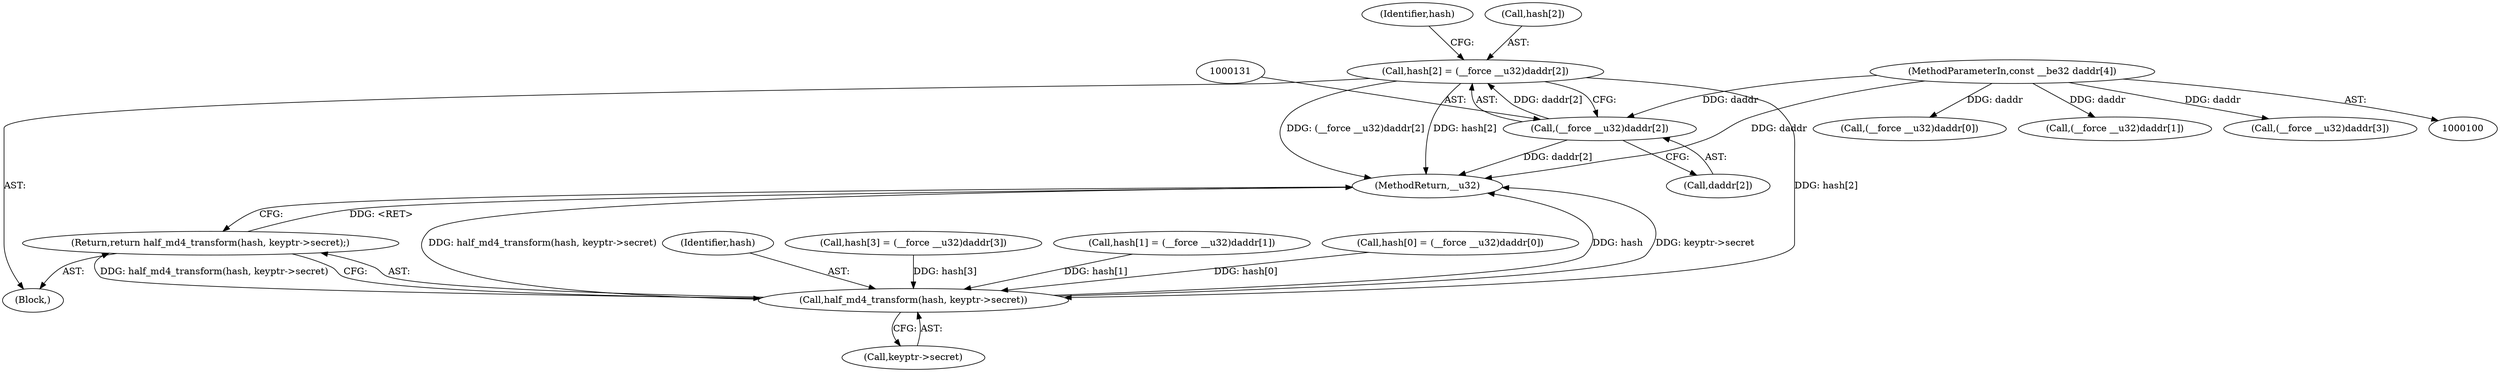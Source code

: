 digraph "1_linux_6e5714eaf77d79ae1c8b47e3e040ff5411b717ec_5@array" {
"1000126" [label="(Call,hash[2] = (__force __u32)daddr[2])"];
"1000130" [label="(Call,(__force __u32)daddr[2])"];
"1000101" [label="(MethodParameterIn,const __be32 daddr[4])"];
"1000145" [label="(Call,half_md4_transform(hash, keyptr->secret))"];
"1000144" [label="(Return,return half_md4_transform(hash, keyptr->secret);)"];
"1000150" [label="(MethodReturn,__u32)"];
"1000137" [label="(Identifier,hash)"];
"1000127" [label="(Call,hash[2])"];
"1000101" [label="(MethodParameterIn,const __be32 daddr[4])"];
"1000102" [label="(Block,)"];
"1000145" [label="(Call,half_md4_transform(hash, keyptr->secret))"];
"1000132" [label="(Call,daddr[2])"];
"1000126" [label="(Call,hash[2] = (__force __u32)daddr[2])"];
"1000112" [label="(Call,(__force __u32)daddr[0])"];
"1000121" [label="(Call,(__force __u32)daddr[1])"];
"1000147" [label="(Call,keyptr->secret)"];
"1000146" [label="(Identifier,hash)"];
"1000135" [label="(Call,hash[3] = (__force __u32)daddr[3])"];
"1000139" [label="(Call,(__force __u32)daddr[3])"];
"1000117" [label="(Call,hash[1] = (__force __u32)daddr[1])"];
"1000108" [label="(Call,hash[0] = (__force __u32)daddr[0])"];
"1000144" [label="(Return,return half_md4_transform(hash, keyptr->secret);)"];
"1000130" [label="(Call,(__force __u32)daddr[2])"];
"1000126" -> "1000102"  [label="AST: "];
"1000126" -> "1000130"  [label="CFG: "];
"1000127" -> "1000126"  [label="AST: "];
"1000130" -> "1000126"  [label="AST: "];
"1000137" -> "1000126"  [label="CFG: "];
"1000126" -> "1000150"  [label="DDG: hash[2]"];
"1000126" -> "1000150"  [label="DDG: (__force __u32)daddr[2]"];
"1000130" -> "1000126"  [label="DDG: daddr[2]"];
"1000126" -> "1000145"  [label="DDG: hash[2]"];
"1000130" -> "1000132"  [label="CFG: "];
"1000131" -> "1000130"  [label="AST: "];
"1000132" -> "1000130"  [label="AST: "];
"1000130" -> "1000150"  [label="DDG: daddr[2]"];
"1000101" -> "1000130"  [label="DDG: daddr"];
"1000101" -> "1000100"  [label="AST: "];
"1000101" -> "1000150"  [label="DDG: daddr"];
"1000101" -> "1000112"  [label="DDG: daddr"];
"1000101" -> "1000121"  [label="DDG: daddr"];
"1000101" -> "1000139"  [label="DDG: daddr"];
"1000145" -> "1000144"  [label="AST: "];
"1000145" -> "1000147"  [label="CFG: "];
"1000146" -> "1000145"  [label="AST: "];
"1000147" -> "1000145"  [label="AST: "];
"1000144" -> "1000145"  [label="CFG: "];
"1000145" -> "1000150"  [label="DDG: hash"];
"1000145" -> "1000150"  [label="DDG: keyptr->secret"];
"1000145" -> "1000150"  [label="DDG: half_md4_transform(hash, keyptr->secret)"];
"1000145" -> "1000144"  [label="DDG: half_md4_transform(hash, keyptr->secret)"];
"1000117" -> "1000145"  [label="DDG: hash[1]"];
"1000135" -> "1000145"  [label="DDG: hash[3]"];
"1000108" -> "1000145"  [label="DDG: hash[0]"];
"1000144" -> "1000102"  [label="AST: "];
"1000150" -> "1000144"  [label="CFG: "];
"1000144" -> "1000150"  [label="DDG: <RET>"];
}
